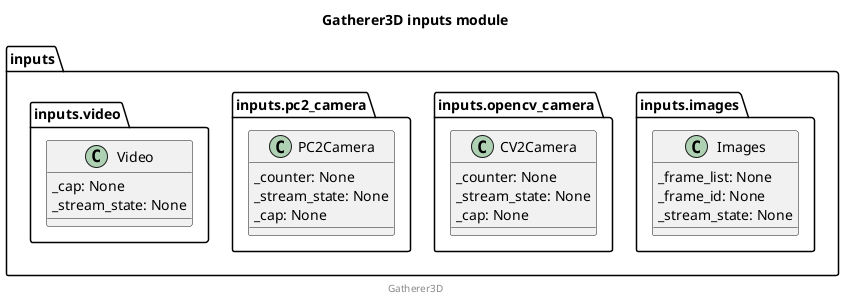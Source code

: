 @startuml Gatherer3D inputs module

title **Gatherer3D inputs module**

namespace inputs {
    namespace images {}
    namespace opencv_camera {}
    namespace pc2_camera {}
    namespace video {}
}
class inputs.images.Images {
    _frame_list: None
    _frame_id: None
    _stream_state: None
}
class inputs.opencv_camera.CV2Camera {
    _counter: None
    _stream_state: None
    _cap: None
}
class inputs.pc2_camera.PC2Camera {
    _counter: None
    _stream_state: None
    _cap: None
}
class inputs.video.Video {
    _cap: None
    _stream_state: None
}
footer Gatherer3D
@enduml